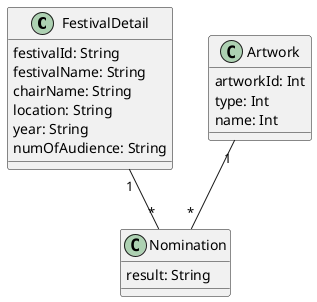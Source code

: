 @startuml "EntertainmentAwards"


class FestivalDetail{
  festivalId: String
  festivalName: String
  chairName: String
  location: String
  year: String
  numOfAudience: String
}

class Artwork{
  artworkId: Int
  type: Int
  name: Int
}

class Nomination{
  result: String
}



FestivalDetail "1" -- "*" Nomination

Artwork "1" -- "*" Nomination


@enduml